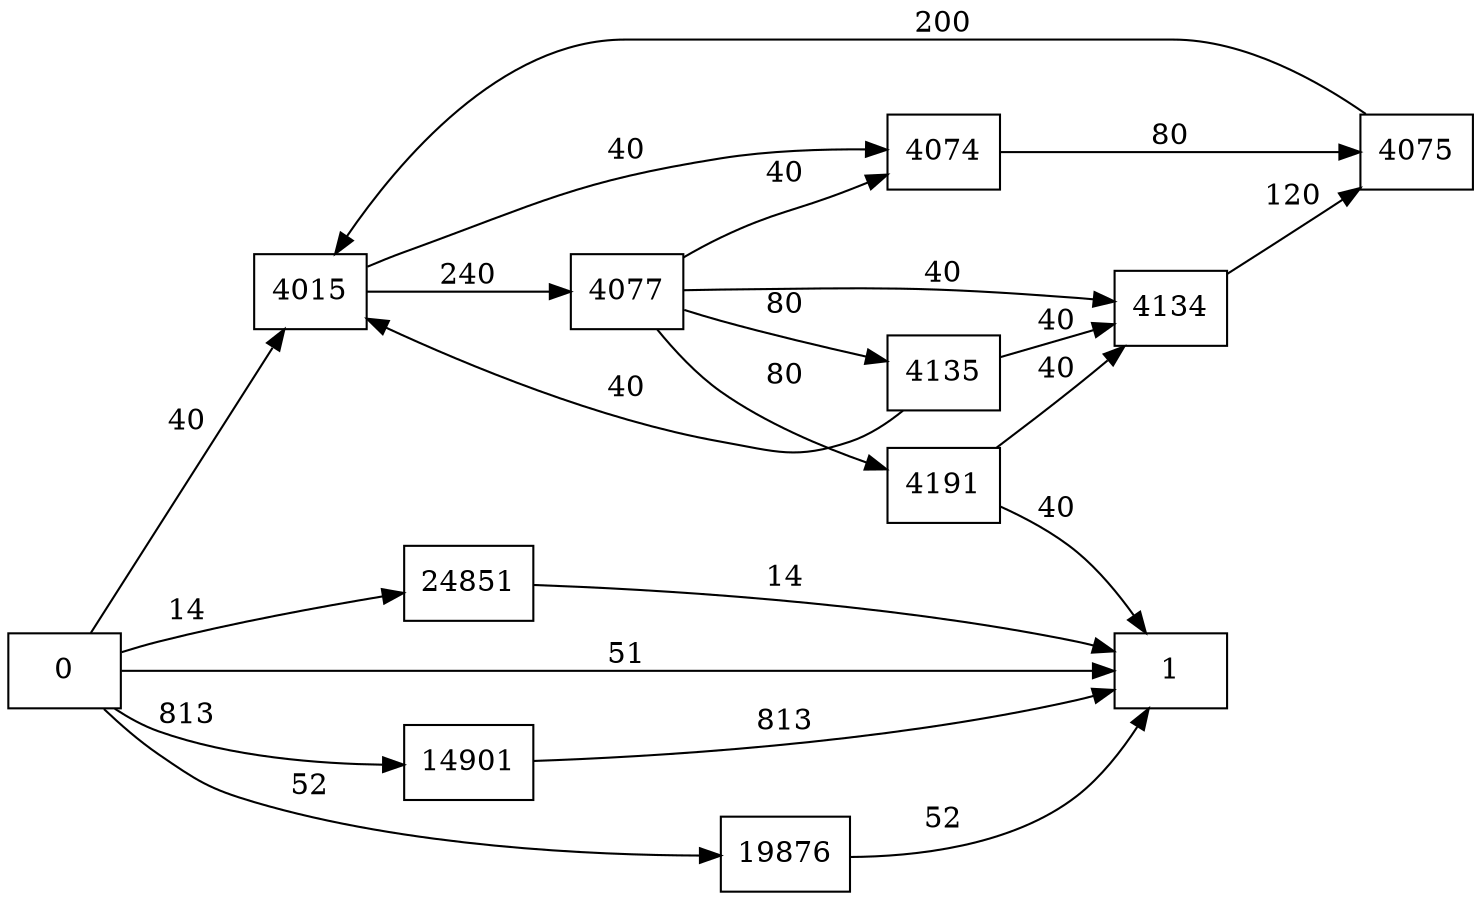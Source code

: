 digraph {
	graph [rankdir=LR]
	node [shape=rectangle]
	4015 -> 4074 [label=40]
	4015 -> 4077 [label=240]
	4074 -> 4075 [label=80]
	4075 -> 4015 [label=200]
	4077 -> 4135 [label=80]
	4077 -> 4191 [label=80]
	4077 -> 4134 [label=40]
	4077 -> 4074 [label=40]
	4134 -> 4075 [label=120]
	4135 -> 4134 [label=40]
	4135 -> 4015 [label=40]
	4191 -> 4134 [label=40]
	4191 -> 1 [label=40]
	14901 -> 1 [label=813]
	19876 -> 1 [label=52]
	24851 -> 1 [label=14]
	0 -> 4015 [label=40]
	0 -> 1 [label=51]
	0 -> 14901 [label=813]
	0 -> 19876 [label=52]
	0 -> 24851 [label=14]
}
